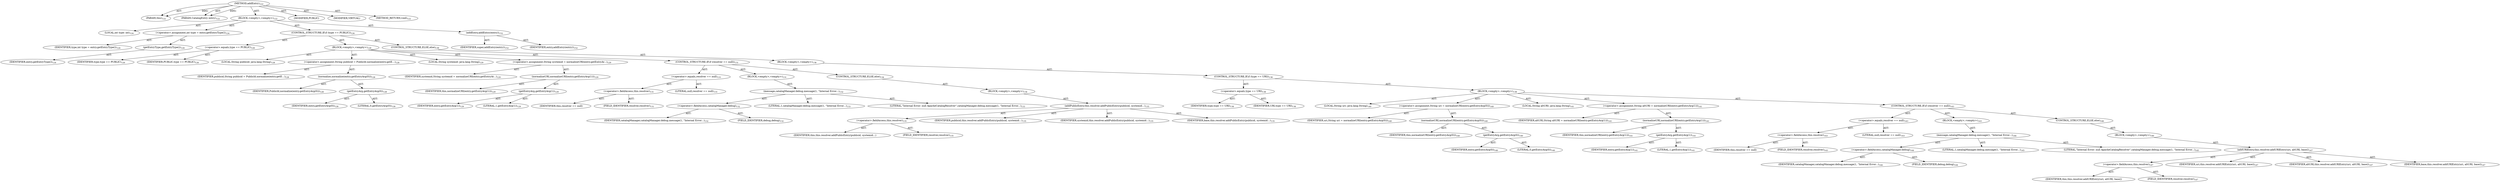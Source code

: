 digraph "addEntry" {  
"111669149698" [label = <(METHOD,addEntry)<SUB>122</SUB>> ]
"115964116993" [label = <(PARAM,this)<SUB>122</SUB>> ]
"115964116996" [label = <(PARAM,CatalogEntry entry)<SUB>122</SUB>> ]
"25769803778" [label = <(BLOCK,&lt;empty&gt;,&lt;empty&gt;)<SUB>122</SUB>> ]
"94489280513" [label = <(LOCAL,int type: int)<SUB>124</SUB>> ]
"30064771079" [label = <(&lt;operator&gt;.assignment,int type = entry.getEntryType())<SUB>124</SUB>> ]
"68719476746" [label = <(IDENTIFIER,type,int type = entry.getEntryType())<SUB>124</SUB>> ]
"30064771080" [label = <(getEntryType,getEntryType())<SUB>124</SUB>> ]
"68719476747" [label = <(IDENTIFIER,entry,getEntryType())<SUB>124</SUB>> ]
"47244640256" [label = <(CONTROL_STRUCTURE,IF,if (type == PUBLIC))<SUB>126</SUB>> ]
"30064771081" [label = <(&lt;operator&gt;.equals,type == PUBLIC)<SUB>126</SUB>> ]
"68719476748" [label = <(IDENTIFIER,type,type == PUBLIC)<SUB>126</SUB>> ]
"68719476749" [label = <(IDENTIFIER,PUBLIC,type == PUBLIC)<SUB>126</SUB>> ]
"25769803779" [label = <(BLOCK,&lt;empty&gt;,&lt;empty&gt;)<SUB>126</SUB>> ]
"94489280514" [label = <(LOCAL,String publicid: java.lang.String)<SUB>128</SUB>> ]
"30064771082" [label = <(&lt;operator&gt;.assignment,String publicid = PublicId.normalize(entry.getE...)<SUB>128</SUB>> ]
"68719476750" [label = <(IDENTIFIER,publicid,String publicid = PublicId.normalize(entry.getE...)<SUB>128</SUB>> ]
"30064771083" [label = <(normalize,normalize(entry.getEntryArg(0)))<SUB>128</SUB>> ]
"68719476751" [label = <(IDENTIFIER,PublicId,normalize(entry.getEntryArg(0)))<SUB>128</SUB>> ]
"30064771084" [label = <(getEntryArg,getEntryArg(0))<SUB>128</SUB>> ]
"68719476752" [label = <(IDENTIFIER,entry,getEntryArg(0))<SUB>128</SUB>> ]
"90194313216" [label = <(LITERAL,0,getEntryArg(0))<SUB>128</SUB>> ]
"94489280515" [label = <(LOCAL,String systemid: java.lang.String)<SUB>129</SUB>> ]
"30064771085" [label = <(&lt;operator&gt;.assignment,String systemid = normalizeURI(entry.getEntryAr...)<SUB>129</SUB>> ]
"68719476753" [label = <(IDENTIFIER,systemid,String systemid = normalizeURI(entry.getEntryAr...)<SUB>129</SUB>> ]
"30064771086" [label = <(normalizeURI,normalizeURI(entry.getEntryArg(1)))<SUB>129</SUB>> ]
"68719476737" [label = <(IDENTIFIER,this,normalizeURI(entry.getEntryArg(1)))<SUB>129</SUB>> ]
"30064771087" [label = <(getEntryArg,getEntryArg(1))<SUB>129</SUB>> ]
"68719476754" [label = <(IDENTIFIER,entry,getEntryArg(1))<SUB>129</SUB>> ]
"90194313217" [label = <(LITERAL,1,getEntryArg(1))<SUB>129</SUB>> ]
"47244640257" [label = <(CONTROL_STRUCTURE,IF,if (resolver == null))<SUB>131</SUB>> ]
"30064771088" [label = <(&lt;operator&gt;.equals,resolver == null)<SUB>131</SUB>> ]
"30064771089" [label = <(&lt;operator&gt;.fieldAccess,this.resolver)<SUB>131</SUB>> ]
"68719476755" [label = <(IDENTIFIER,this,resolver == null)> ]
"55834574850" [label = <(FIELD_IDENTIFIER,resolver,resolver)<SUB>131</SUB>> ]
"90194313218" [label = <(LITERAL,null,resolver == null)<SUB>131</SUB>> ]
"25769803780" [label = <(BLOCK,&lt;empty&gt;,&lt;empty&gt;)<SUB>131</SUB>> ]
"30064771090" [label = <(message,catalogManager.debug.message(1, &quot;Internal Error...)<SUB>132</SUB>> ]
"30064771091" [label = <(&lt;operator&gt;.fieldAccess,catalogManager.debug)<SUB>132</SUB>> ]
"68719476756" [label = <(IDENTIFIER,catalogManager,catalogManager.debug.message(1, &quot;Internal Error...)<SUB>132</SUB>> ]
"55834574851" [label = <(FIELD_IDENTIFIER,debug,debug)<SUB>132</SUB>> ]
"90194313219" [label = <(LITERAL,1,catalogManager.debug.message(1, &quot;Internal Error...)<SUB>133</SUB>> ]
"90194313220" [label = <(LITERAL,&quot;Internal Error: null ApacheCatalogResolver&quot;,catalogManager.debug.message(1, &quot;Internal Error...)<SUB>133</SUB>> ]
"47244640258" [label = <(CONTROL_STRUCTURE,ELSE,else)<SUB>134</SUB>> ]
"25769803781" [label = <(BLOCK,&lt;empty&gt;,&lt;empty&gt;)<SUB>134</SUB>> ]
"30064771092" [label = <(addPublicEntry,this.resolver.addPublicEntry(publicid, systemid...)<SUB>135</SUB>> ]
"30064771093" [label = <(&lt;operator&gt;.fieldAccess,this.resolver)<SUB>135</SUB>> ]
"68719476757" [label = <(IDENTIFIER,this,this.resolver.addPublicEntry(publicid, systemid...)> ]
"55834574852" [label = <(FIELD_IDENTIFIER,resolver,resolver)<SUB>135</SUB>> ]
"68719476758" [label = <(IDENTIFIER,publicid,this.resolver.addPublicEntry(publicid, systemid...)<SUB>135</SUB>> ]
"68719476759" [label = <(IDENTIFIER,systemid,this.resolver.addPublicEntry(publicid, systemid...)<SUB>135</SUB>> ]
"68719476760" [label = <(IDENTIFIER,base,this.resolver.addPublicEntry(publicid, systemid...)<SUB>135</SUB>> ]
"47244640259" [label = <(CONTROL_STRUCTURE,ELSE,else)<SUB>138</SUB>> ]
"25769803782" [label = <(BLOCK,&lt;empty&gt;,&lt;empty&gt;)<SUB>138</SUB>> ]
"47244640260" [label = <(CONTROL_STRUCTURE,IF,if (type == URI))<SUB>138</SUB>> ]
"30064771094" [label = <(&lt;operator&gt;.equals,type == URI)<SUB>138</SUB>> ]
"68719476761" [label = <(IDENTIFIER,type,type == URI)<SUB>138</SUB>> ]
"68719476762" [label = <(IDENTIFIER,URI,type == URI)<SUB>138</SUB>> ]
"25769803783" [label = <(BLOCK,&lt;empty&gt;,&lt;empty&gt;)<SUB>138</SUB>> ]
"94489280516" [label = <(LOCAL,String uri: java.lang.String)<SUB>140</SUB>> ]
"30064771095" [label = <(&lt;operator&gt;.assignment,String uri = normalizeURI(entry.getEntryArg(0)))<SUB>140</SUB>> ]
"68719476763" [label = <(IDENTIFIER,uri,String uri = normalizeURI(entry.getEntryArg(0)))<SUB>140</SUB>> ]
"30064771096" [label = <(normalizeURI,normalizeURI(entry.getEntryArg(0)))<SUB>140</SUB>> ]
"68719476738" [label = <(IDENTIFIER,this,normalizeURI(entry.getEntryArg(0)))<SUB>140</SUB>> ]
"30064771097" [label = <(getEntryArg,getEntryArg(0))<SUB>140</SUB>> ]
"68719476764" [label = <(IDENTIFIER,entry,getEntryArg(0))<SUB>140</SUB>> ]
"90194313221" [label = <(LITERAL,0,getEntryArg(0))<SUB>140</SUB>> ]
"94489280517" [label = <(LOCAL,String altURI: java.lang.String)<SUB>141</SUB>> ]
"30064771098" [label = <(&lt;operator&gt;.assignment,String altURI = normalizeURI(entry.getEntryArg(1)))<SUB>141</SUB>> ]
"68719476765" [label = <(IDENTIFIER,altURI,String altURI = normalizeURI(entry.getEntryArg(1)))<SUB>141</SUB>> ]
"30064771099" [label = <(normalizeURI,normalizeURI(entry.getEntryArg(1)))<SUB>141</SUB>> ]
"68719476739" [label = <(IDENTIFIER,this,normalizeURI(entry.getEntryArg(1)))<SUB>141</SUB>> ]
"30064771100" [label = <(getEntryArg,getEntryArg(1))<SUB>141</SUB>> ]
"68719476766" [label = <(IDENTIFIER,entry,getEntryArg(1))<SUB>141</SUB>> ]
"90194313222" [label = <(LITERAL,1,getEntryArg(1))<SUB>141</SUB>> ]
"47244640261" [label = <(CONTROL_STRUCTURE,IF,if (resolver == null))<SUB>143</SUB>> ]
"30064771101" [label = <(&lt;operator&gt;.equals,resolver == null)<SUB>143</SUB>> ]
"30064771102" [label = <(&lt;operator&gt;.fieldAccess,this.resolver)<SUB>143</SUB>> ]
"68719476767" [label = <(IDENTIFIER,this,resolver == null)> ]
"55834574853" [label = <(FIELD_IDENTIFIER,resolver,resolver)<SUB>143</SUB>> ]
"90194313223" [label = <(LITERAL,null,resolver == null)<SUB>143</SUB>> ]
"25769803784" [label = <(BLOCK,&lt;empty&gt;,&lt;empty&gt;)<SUB>143</SUB>> ]
"30064771103" [label = <(message,catalogManager.debug.message(1, &quot;Internal Error...)<SUB>144</SUB>> ]
"30064771104" [label = <(&lt;operator&gt;.fieldAccess,catalogManager.debug)<SUB>144</SUB>> ]
"68719476768" [label = <(IDENTIFIER,catalogManager,catalogManager.debug.message(1, &quot;Internal Error...)<SUB>144</SUB>> ]
"55834574854" [label = <(FIELD_IDENTIFIER,debug,debug)<SUB>144</SUB>> ]
"90194313224" [label = <(LITERAL,1,catalogManager.debug.message(1, &quot;Internal Error...)<SUB>145</SUB>> ]
"90194313225" [label = <(LITERAL,&quot;Internal Error: null ApacheCatalogResolver&quot;,catalogManager.debug.message(1, &quot;Internal Error...)<SUB>145</SUB>> ]
"47244640262" [label = <(CONTROL_STRUCTURE,ELSE,else)<SUB>146</SUB>> ]
"25769803785" [label = <(BLOCK,&lt;empty&gt;,&lt;empty&gt;)<SUB>146</SUB>> ]
"30064771105" [label = <(addURIEntry,this.resolver.addURIEntry(uri, altURI, base))<SUB>147</SUB>> ]
"30064771106" [label = <(&lt;operator&gt;.fieldAccess,this.resolver)<SUB>147</SUB>> ]
"68719476769" [label = <(IDENTIFIER,this,this.resolver.addURIEntry(uri, altURI, base))> ]
"55834574855" [label = <(FIELD_IDENTIFIER,resolver,resolver)<SUB>147</SUB>> ]
"68719476770" [label = <(IDENTIFIER,uri,this.resolver.addURIEntry(uri, altURI, base))<SUB>147</SUB>> ]
"68719476771" [label = <(IDENTIFIER,altURI,this.resolver.addURIEntry(uri, altURI, base))<SUB>147</SUB>> ]
"68719476772" [label = <(IDENTIFIER,base,this.resolver.addURIEntry(uri, altURI, base))<SUB>147</SUB>> ]
"30064771107" [label = <(addEntry,addEntry(entry))<SUB>152</SUB>> ]
"68719476773" [label = <(IDENTIFIER,super,addEntry(entry))<SUB>152</SUB>> ]
"68719476774" [label = <(IDENTIFIER,entry,addEntry(entry))<SUB>152</SUB>> ]
"133143986181" [label = <(MODIFIER,PUBLIC)> ]
"133143986182" [label = <(MODIFIER,VIRTUAL)> ]
"128849018882" [label = <(METHOD_RETURN,void)<SUB>122</SUB>> ]
  "111669149698" -> "115964116993"  [ label = "AST: "] 
  "111669149698" -> "115964116996"  [ label = "AST: "] 
  "111669149698" -> "25769803778"  [ label = "AST: "] 
  "111669149698" -> "133143986181"  [ label = "AST: "] 
  "111669149698" -> "133143986182"  [ label = "AST: "] 
  "111669149698" -> "128849018882"  [ label = "AST: "] 
  "25769803778" -> "94489280513"  [ label = "AST: "] 
  "25769803778" -> "30064771079"  [ label = "AST: "] 
  "25769803778" -> "47244640256"  [ label = "AST: "] 
  "25769803778" -> "30064771107"  [ label = "AST: "] 
  "30064771079" -> "68719476746"  [ label = "AST: "] 
  "30064771079" -> "30064771080"  [ label = "AST: "] 
  "30064771080" -> "68719476747"  [ label = "AST: "] 
  "47244640256" -> "30064771081"  [ label = "AST: "] 
  "47244640256" -> "25769803779"  [ label = "AST: "] 
  "47244640256" -> "47244640259"  [ label = "AST: "] 
  "30064771081" -> "68719476748"  [ label = "AST: "] 
  "30064771081" -> "68719476749"  [ label = "AST: "] 
  "25769803779" -> "94489280514"  [ label = "AST: "] 
  "25769803779" -> "30064771082"  [ label = "AST: "] 
  "25769803779" -> "94489280515"  [ label = "AST: "] 
  "25769803779" -> "30064771085"  [ label = "AST: "] 
  "25769803779" -> "47244640257"  [ label = "AST: "] 
  "30064771082" -> "68719476750"  [ label = "AST: "] 
  "30064771082" -> "30064771083"  [ label = "AST: "] 
  "30064771083" -> "68719476751"  [ label = "AST: "] 
  "30064771083" -> "30064771084"  [ label = "AST: "] 
  "30064771084" -> "68719476752"  [ label = "AST: "] 
  "30064771084" -> "90194313216"  [ label = "AST: "] 
  "30064771085" -> "68719476753"  [ label = "AST: "] 
  "30064771085" -> "30064771086"  [ label = "AST: "] 
  "30064771086" -> "68719476737"  [ label = "AST: "] 
  "30064771086" -> "30064771087"  [ label = "AST: "] 
  "30064771087" -> "68719476754"  [ label = "AST: "] 
  "30064771087" -> "90194313217"  [ label = "AST: "] 
  "47244640257" -> "30064771088"  [ label = "AST: "] 
  "47244640257" -> "25769803780"  [ label = "AST: "] 
  "47244640257" -> "47244640258"  [ label = "AST: "] 
  "30064771088" -> "30064771089"  [ label = "AST: "] 
  "30064771088" -> "90194313218"  [ label = "AST: "] 
  "30064771089" -> "68719476755"  [ label = "AST: "] 
  "30064771089" -> "55834574850"  [ label = "AST: "] 
  "25769803780" -> "30064771090"  [ label = "AST: "] 
  "30064771090" -> "30064771091"  [ label = "AST: "] 
  "30064771090" -> "90194313219"  [ label = "AST: "] 
  "30064771090" -> "90194313220"  [ label = "AST: "] 
  "30064771091" -> "68719476756"  [ label = "AST: "] 
  "30064771091" -> "55834574851"  [ label = "AST: "] 
  "47244640258" -> "25769803781"  [ label = "AST: "] 
  "25769803781" -> "30064771092"  [ label = "AST: "] 
  "30064771092" -> "30064771093"  [ label = "AST: "] 
  "30064771092" -> "68719476758"  [ label = "AST: "] 
  "30064771092" -> "68719476759"  [ label = "AST: "] 
  "30064771092" -> "68719476760"  [ label = "AST: "] 
  "30064771093" -> "68719476757"  [ label = "AST: "] 
  "30064771093" -> "55834574852"  [ label = "AST: "] 
  "47244640259" -> "25769803782"  [ label = "AST: "] 
  "25769803782" -> "47244640260"  [ label = "AST: "] 
  "47244640260" -> "30064771094"  [ label = "AST: "] 
  "47244640260" -> "25769803783"  [ label = "AST: "] 
  "30064771094" -> "68719476761"  [ label = "AST: "] 
  "30064771094" -> "68719476762"  [ label = "AST: "] 
  "25769803783" -> "94489280516"  [ label = "AST: "] 
  "25769803783" -> "30064771095"  [ label = "AST: "] 
  "25769803783" -> "94489280517"  [ label = "AST: "] 
  "25769803783" -> "30064771098"  [ label = "AST: "] 
  "25769803783" -> "47244640261"  [ label = "AST: "] 
  "30064771095" -> "68719476763"  [ label = "AST: "] 
  "30064771095" -> "30064771096"  [ label = "AST: "] 
  "30064771096" -> "68719476738"  [ label = "AST: "] 
  "30064771096" -> "30064771097"  [ label = "AST: "] 
  "30064771097" -> "68719476764"  [ label = "AST: "] 
  "30064771097" -> "90194313221"  [ label = "AST: "] 
  "30064771098" -> "68719476765"  [ label = "AST: "] 
  "30064771098" -> "30064771099"  [ label = "AST: "] 
  "30064771099" -> "68719476739"  [ label = "AST: "] 
  "30064771099" -> "30064771100"  [ label = "AST: "] 
  "30064771100" -> "68719476766"  [ label = "AST: "] 
  "30064771100" -> "90194313222"  [ label = "AST: "] 
  "47244640261" -> "30064771101"  [ label = "AST: "] 
  "47244640261" -> "25769803784"  [ label = "AST: "] 
  "47244640261" -> "47244640262"  [ label = "AST: "] 
  "30064771101" -> "30064771102"  [ label = "AST: "] 
  "30064771101" -> "90194313223"  [ label = "AST: "] 
  "30064771102" -> "68719476767"  [ label = "AST: "] 
  "30064771102" -> "55834574853"  [ label = "AST: "] 
  "25769803784" -> "30064771103"  [ label = "AST: "] 
  "30064771103" -> "30064771104"  [ label = "AST: "] 
  "30064771103" -> "90194313224"  [ label = "AST: "] 
  "30064771103" -> "90194313225"  [ label = "AST: "] 
  "30064771104" -> "68719476768"  [ label = "AST: "] 
  "30064771104" -> "55834574854"  [ label = "AST: "] 
  "47244640262" -> "25769803785"  [ label = "AST: "] 
  "25769803785" -> "30064771105"  [ label = "AST: "] 
  "30064771105" -> "30064771106"  [ label = "AST: "] 
  "30064771105" -> "68719476770"  [ label = "AST: "] 
  "30064771105" -> "68719476771"  [ label = "AST: "] 
  "30064771105" -> "68719476772"  [ label = "AST: "] 
  "30064771106" -> "68719476769"  [ label = "AST: "] 
  "30064771106" -> "55834574855"  [ label = "AST: "] 
  "30064771107" -> "68719476773"  [ label = "AST: "] 
  "30064771107" -> "68719476774"  [ label = "AST: "] 
  "111669149698" -> "115964116993"  [ label = "DDG: "] 
  "111669149698" -> "115964116996"  [ label = "DDG: "] 
}
